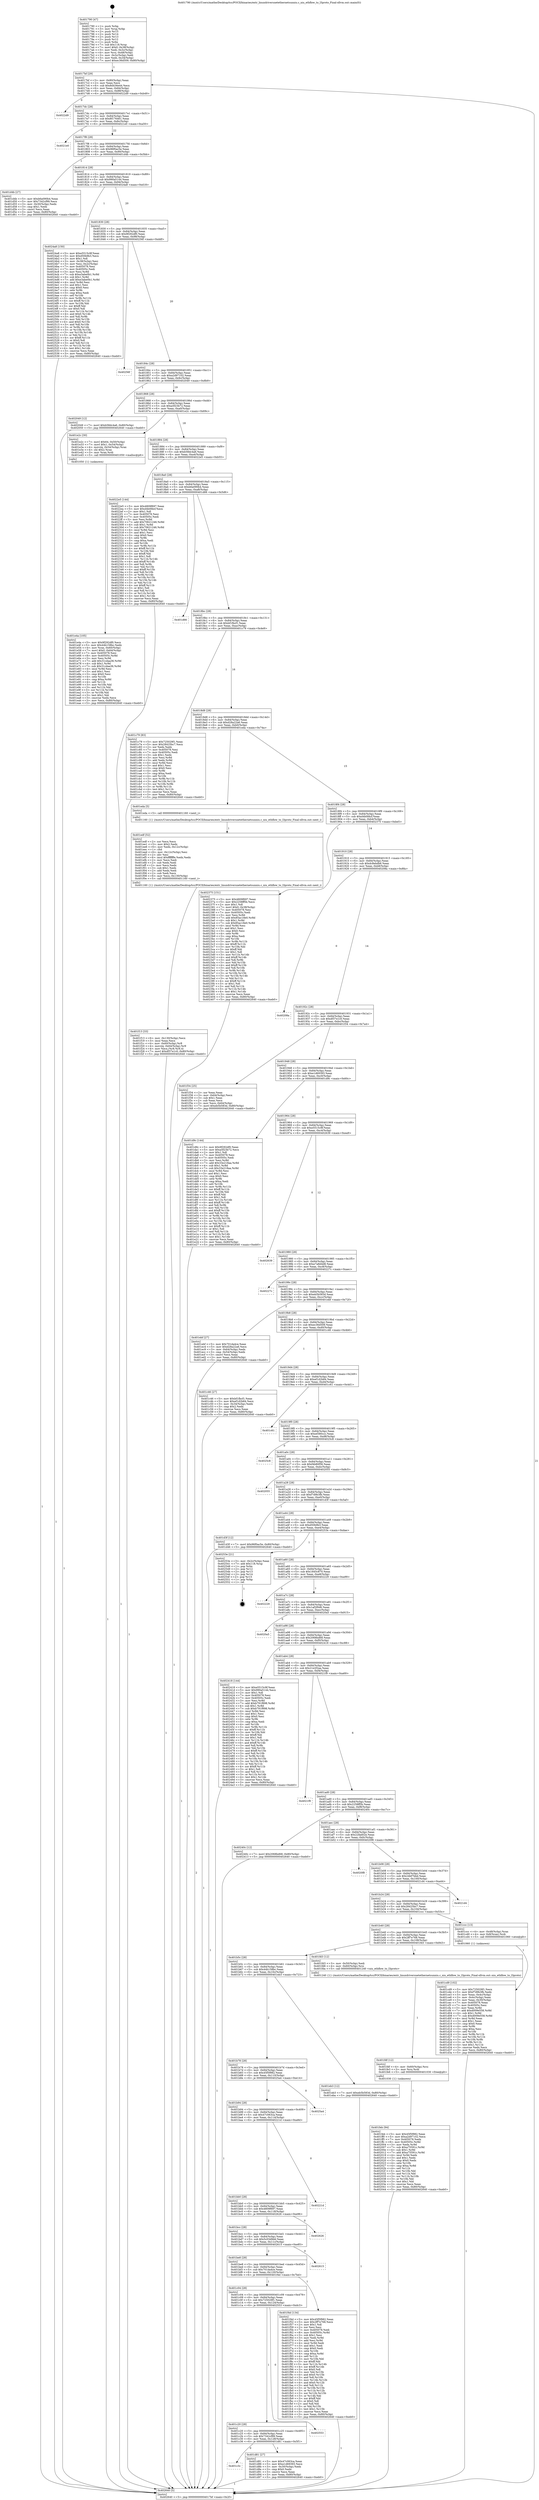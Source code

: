 digraph "0x401790" {
  label = "0x401790 (/mnt/c/Users/mathe/Desktop/tcc/POCII/binaries/extr_linuxdriversnetethernetsunniu.c_niu_ethflow_to_l3proto_Final-ollvm.out::main(0))"
  labelloc = "t"
  node[shape=record]

  Entry [label="",width=0.3,height=0.3,shape=circle,fillcolor=black,style=filled]
  "0x4017bf" [label="{
     0x4017bf [29]\l
     | [instrs]\l
     &nbsp;&nbsp;0x4017bf \<+3\>: mov -0x80(%rbp),%eax\l
     &nbsp;&nbsp;0x4017c2 \<+2\>: mov %eax,%ecx\l
     &nbsp;&nbsp;0x4017c4 \<+6\>: sub $0x8d436e44,%ecx\l
     &nbsp;&nbsp;0x4017ca \<+6\>: mov %eax,-0x84(%rbp)\l
     &nbsp;&nbsp;0x4017d0 \<+6\>: mov %ecx,-0x88(%rbp)\l
     &nbsp;&nbsp;0x4017d6 \<+6\>: je 00000000004022d9 \<main+0xb49\>\l
  }"]
  "0x4022d9" [label="{
     0x4022d9\l
  }", style=dashed]
  "0x4017dc" [label="{
     0x4017dc [28]\l
     | [instrs]\l
     &nbsp;&nbsp;0x4017dc \<+5\>: jmp 00000000004017e1 \<main+0x51\>\l
     &nbsp;&nbsp;0x4017e1 \<+6\>: mov -0x84(%rbp),%eax\l
     &nbsp;&nbsp;0x4017e7 \<+5\>: sub $0x8f176461,%eax\l
     &nbsp;&nbsp;0x4017ec \<+6\>: mov %eax,-0x8c(%rbp)\l
     &nbsp;&nbsp;0x4017f2 \<+6\>: je 00000000004021e0 \<main+0xa50\>\l
  }"]
  Exit [label="",width=0.3,height=0.3,shape=circle,fillcolor=black,style=filled,peripheries=2]
  "0x4021e0" [label="{
     0x4021e0\l
  }", style=dashed]
  "0x4017f8" [label="{
     0x4017f8 [28]\l
     | [instrs]\l
     &nbsp;&nbsp;0x4017f8 \<+5\>: jmp 00000000004017fd \<main+0x6d\>\l
     &nbsp;&nbsp;0x4017fd \<+6\>: mov -0x84(%rbp),%eax\l
     &nbsp;&nbsp;0x401803 \<+5\>: sub $0x96f0ac5e,%eax\l
     &nbsp;&nbsp;0x401808 \<+6\>: mov %eax,-0x90(%rbp)\l
     &nbsp;&nbsp;0x40180e \<+6\>: je 0000000000401d4b \<main+0x5bb\>\l
  }"]
  "0x401feb" [label="{
     0x401feb [94]\l
     | [instrs]\l
     &nbsp;&nbsp;0x401feb \<+5\>: mov $0x45f5f982,%eax\l
     &nbsp;&nbsp;0x401ff0 \<+5\>: mov $0xa2d97102,%ecx\l
     &nbsp;&nbsp;0x401ff5 \<+7\>: mov 0x405078,%edx\l
     &nbsp;&nbsp;0x401ffc \<+8\>: mov 0x40505c,%r8d\l
     &nbsp;&nbsp;0x402004 \<+3\>: mov %edx,%r9d\l
     &nbsp;&nbsp;0x402007 \<+7\>: sub $0xa75591c,%r9d\l
     &nbsp;&nbsp;0x40200e \<+4\>: sub $0x1,%r9d\l
     &nbsp;&nbsp;0x402012 \<+7\>: add $0xa75591c,%r9d\l
     &nbsp;&nbsp;0x402019 \<+4\>: imul %r9d,%edx\l
     &nbsp;&nbsp;0x40201d \<+3\>: and $0x1,%edx\l
     &nbsp;&nbsp;0x402020 \<+3\>: cmp $0x0,%edx\l
     &nbsp;&nbsp;0x402023 \<+4\>: sete %r10b\l
     &nbsp;&nbsp;0x402027 \<+4\>: cmp $0xa,%r8d\l
     &nbsp;&nbsp;0x40202b \<+4\>: setl %r11b\l
     &nbsp;&nbsp;0x40202f \<+3\>: mov %r10b,%bl\l
     &nbsp;&nbsp;0x402032 \<+3\>: and %r11b,%bl\l
     &nbsp;&nbsp;0x402035 \<+3\>: xor %r11b,%r10b\l
     &nbsp;&nbsp;0x402038 \<+3\>: or %r10b,%bl\l
     &nbsp;&nbsp;0x40203b \<+3\>: test $0x1,%bl\l
     &nbsp;&nbsp;0x40203e \<+3\>: cmovne %ecx,%eax\l
     &nbsp;&nbsp;0x402041 \<+3\>: mov %eax,-0x80(%rbp)\l
     &nbsp;&nbsp;0x402044 \<+5\>: jmp 0000000000402640 \<main+0xeb0\>\l
  }"]
  "0x401d4b" [label="{
     0x401d4b [27]\l
     | [instrs]\l
     &nbsp;&nbsp;0x401d4b \<+5\>: mov $0xb6a090b4,%eax\l
     &nbsp;&nbsp;0x401d50 \<+5\>: mov $0x7342cf99,%ecx\l
     &nbsp;&nbsp;0x401d55 \<+3\>: mov -0x30(%rbp),%edx\l
     &nbsp;&nbsp;0x401d58 \<+3\>: cmp $0x1,%edx\l
     &nbsp;&nbsp;0x401d5b \<+3\>: cmovl %ecx,%eax\l
     &nbsp;&nbsp;0x401d5e \<+3\>: mov %eax,-0x80(%rbp)\l
     &nbsp;&nbsp;0x401d61 \<+5\>: jmp 0000000000402640 \<main+0xeb0\>\l
  }"]
  "0x401814" [label="{
     0x401814 [28]\l
     | [instrs]\l
     &nbsp;&nbsp;0x401814 \<+5\>: jmp 0000000000401819 \<main+0x89\>\l
     &nbsp;&nbsp;0x401819 \<+6\>: mov -0x84(%rbp),%eax\l
     &nbsp;&nbsp;0x40181f \<+5\>: sub $0x990a5144,%eax\l
     &nbsp;&nbsp;0x401824 \<+6\>: mov %eax,-0x94(%rbp)\l
     &nbsp;&nbsp;0x40182a \<+6\>: je 00000000004024a8 \<main+0xd18\>\l
  }"]
  "0x401fdf" [label="{
     0x401fdf [12]\l
     | [instrs]\l
     &nbsp;&nbsp;0x401fdf \<+4\>: mov -0x60(%rbp),%rsi\l
     &nbsp;&nbsp;0x401fe3 \<+3\>: mov %rsi,%rdi\l
     &nbsp;&nbsp;0x401fe6 \<+5\>: call 0000000000401030 \<free@plt\>\l
     | [calls]\l
     &nbsp;&nbsp;0x401030 \{1\} (unknown)\l
  }"]
  "0x4024a8" [label="{
     0x4024a8 [150]\l
     | [instrs]\l
     &nbsp;&nbsp;0x4024a8 \<+5\>: mov $0xe5515c9f,%eax\l
     &nbsp;&nbsp;0x4024ad \<+5\>: mov $0xd50b9b3,%ecx\l
     &nbsp;&nbsp;0x4024b2 \<+2\>: mov $0x1,%dl\l
     &nbsp;&nbsp;0x4024b4 \<+3\>: mov -0x38(%rbp),%esi\l
     &nbsp;&nbsp;0x4024b7 \<+3\>: mov %esi,-0x2c(%rbp)\l
     &nbsp;&nbsp;0x4024ba \<+7\>: mov 0x405078,%esi\l
     &nbsp;&nbsp;0x4024c1 \<+7\>: mov 0x40505c,%edi\l
     &nbsp;&nbsp;0x4024c8 \<+3\>: mov %esi,%r8d\l
     &nbsp;&nbsp;0x4024cb \<+7\>: sub $0xe3abe0b1,%r8d\l
     &nbsp;&nbsp;0x4024d2 \<+4\>: sub $0x1,%r8d\l
     &nbsp;&nbsp;0x4024d6 \<+7\>: add $0xe3abe0b1,%r8d\l
     &nbsp;&nbsp;0x4024dd \<+4\>: imul %r8d,%esi\l
     &nbsp;&nbsp;0x4024e1 \<+3\>: and $0x1,%esi\l
     &nbsp;&nbsp;0x4024e4 \<+3\>: cmp $0x0,%esi\l
     &nbsp;&nbsp;0x4024e7 \<+4\>: sete %r9b\l
     &nbsp;&nbsp;0x4024eb \<+3\>: cmp $0xa,%edi\l
     &nbsp;&nbsp;0x4024ee \<+4\>: setl %r10b\l
     &nbsp;&nbsp;0x4024f2 \<+3\>: mov %r9b,%r11b\l
     &nbsp;&nbsp;0x4024f5 \<+4\>: xor $0xff,%r11b\l
     &nbsp;&nbsp;0x4024f9 \<+3\>: mov %r10b,%bl\l
     &nbsp;&nbsp;0x4024fc \<+3\>: xor $0xff,%bl\l
     &nbsp;&nbsp;0x4024ff \<+3\>: xor $0x0,%dl\l
     &nbsp;&nbsp;0x402502 \<+3\>: mov %r11b,%r14b\l
     &nbsp;&nbsp;0x402505 \<+4\>: and $0x0,%r14b\l
     &nbsp;&nbsp;0x402509 \<+3\>: and %dl,%r9b\l
     &nbsp;&nbsp;0x40250c \<+3\>: mov %bl,%r15b\l
     &nbsp;&nbsp;0x40250f \<+4\>: and $0x0,%r15b\l
     &nbsp;&nbsp;0x402513 \<+3\>: and %dl,%r10b\l
     &nbsp;&nbsp;0x402516 \<+3\>: or %r9b,%r14b\l
     &nbsp;&nbsp;0x402519 \<+3\>: or %r10b,%r15b\l
     &nbsp;&nbsp;0x40251c \<+3\>: xor %r15b,%r14b\l
     &nbsp;&nbsp;0x40251f \<+3\>: or %bl,%r11b\l
     &nbsp;&nbsp;0x402522 \<+4\>: xor $0xff,%r11b\l
     &nbsp;&nbsp;0x402526 \<+3\>: or $0x0,%dl\l
     &nbsp;&nbsp;0x402529 \<+3\>: and %dl,%r11b\l
     &nbsp;&nbsp;0x40252c \<+3\>: or %r11b,%r14b\l
     &nbsp;&nbsp;0x40252f \<+4\>: test $0x1,%r14b\l
     &nbsp;&nbsp;0x402533 \<+3\>: cmovne %ecx,%eax\l
     &nbsp;&nbsp;0x402536 \<+3\>: mov %eax,-0x80(%rbp)\l
     &nbsp;&nbsp;0x402539 \<+5\>: jmp 0000000000402640 \<main+0xeb0\>\l
  }"]
  "0x401830" [label="{
     0x401830 [28]\l
     | [instrs]\l
     &nbsp;&nbsp;0x401830 \<+5\>: jmp 0000000000401835 \<main+0xa5\>\l
     &nbsp;&nbsp;0x401835 \<+6\>: mov -0x84(%rbp),%eax\l
     &nbsp;&nbsp;0x40183b \<+5\>: sub $0x9f292df0,%eax\l
     &nbsp;&nbsp;0x401840 \<+6\>: mov %eax,-0x98(%rbp)\l
     &nbsp;&nbsp;0x401846 \<+6\>: je 000000000040256f \<main+0xddf\>\l
  }"]
  "0x401f13" [label="{
     0x401f13 [33]\l
     | [instrs]\l
     &nbsp;&nbsp;0x401f13 \<+6\>: mov -0x130(%rbp),%ecx\l
     &nbsp;&nbsp;0x401f19 \<+3\>: imul %eax,%ecx\l
     &nbsp;&nbsp;0x401f1c \<+4\>: mov -0x60(%rbp),%r8\l
     &nbsp;&nbsp;0x401f20 \<+4\>: movslq -0x64(%rbp),%r9\l
     &nbsp;&nbsp;0x401f24 \<+4\>: mov %ecx,(%r8,%r9,4)\l
     &nbsp;&nbsp;0x401f28 \<+7\>: movl $0xdf37e1c0,-0x80(%rbp)\l
     &nbsp;&nbsp;0x401f2f \<+5\>: jmp 0000000000402640 \<main+0xeb0\>\l
  }"]
  "0x40256f" [label="{
     0x40256f\l
  }", style=dashed]
  "0x40184c" [label="{
     0x40184c [28]\l
     | [instrs]\l
     &nbsp;&nbsp;0x40184c \<+5\>: jmp 0000000000401851 \<main+0xc1\>\l
     &nbsp;&nbsp;0x401851 \<+6\>: mov -0x84(%rbp),%eax\l
     &nbsp;&nbsp;0x401857 \<+5\>: sub $0xa2d97102,%eax\l
     &nbsp;&nbsp;0x40185c \<+6\>: mov %eax,-0x9c(%rbp)\l
     &nbsp;&nbsp;0x401862 \<+6\>: je 0000000000402049 \<main+0x8b9\>\l
  }"]
  "0x401edf" [label="{
     0x401edf [52]\l
     | [instrs]\l
     &nbsp;&nbsp;0x401edf \<+2\>: xor %ecx,%ecx\l
     &nbsp;&nbsp;0x401ee1 \<+5\>: mov $0x2,%edx\l
     &nbsp;&nbsp;0x401ee6 \<+6\>: mov %edx,-0x12c(%rbp)\l
     &nbsp;&nbsp;0x401eec \<+1\>: cltd\l
     &nbsp;&nbsp;0x401eed \<+6\>: mov -0x12c(%rbp),%esi\l
     &nbsp;&nbsp;0x401ef3 \<+2\>: idiv %esi\l
     &nbsp;&nbsp;0x401ef5 \<+6\>: imul $0xfffffffe,%edx,%edx\l
     &nbsp;&nbsp;0x401efb \<+2\>: mov %ecx,%edi\l
     &nbsp;&nbsp;0x401efd \<+2\>: sub %edx,%edi\l
     &nbsp;&nbsp;0x401eff \<+2\>: mov %ecx,%edx\l
     &nbsp;&nbsp;0x401f01 \<+3\>: sub $0x1,%edx\l
     &nbsp;&nbsp;0x401f04 \<+2\>: add %edx,%edi\l
     &nbsp;&nbsp;0x401f06 \<+2\>: sub %edi,%ecx\l
     &nbsp;&nbsp;0x401f08 \<+6\>: mov %ecx,-0x130(%rbp)\l
     &nbsp;&nbsp;0x401f0e \<+5\>: call 0000000000401160 \<next_i\>\l
     | [calls]\l
     &nbsp;&nbsp;0x401160 \{1\} (/mnt/c/Users/mathe/Desktop/tcc/POCII/binaries/extr_linuxdriversnetethernetsunniu.c_niu_ethflow_to_l3proto_Final-ollvm.out::next_i)\l
  }"]
  "0x402049" [label="{
     0x402049 [12]\l
     | [instrs]\l
     &nbsp;&nbsp;0x402049 \<+7\>: movl $0xb58dc4a6,-0x80(%rbp)\l
     &nbsp;&nbsp;0x402050 \<+5\>: jmp 0000000000402640 \<main+0xeb0\>\l
  }"]
  "0x401868" [label="{
     0x401868 [28]\l
     | [instrs]\l
     &nbsp;&nbsp;0x401868 \<+5\>: jmp 000000000040186d \<main+0xdd\>\l
     &nbsp;&nbsp;0x40186d \<+6\>: mov -0x84(%rbp),%eax\l
     &nbsp;&nbsp;0x401873 \<+5\>: sub $0xa5f23b72,%eax\l
     &nbsp;&nbsp;0x401878 \<+6\>: mov %eax,-0xa0(%rbp)\l
     &nbsp;&nbsp;0x40187e \<+6\>: je 0000000000401e2c \<main+0x69c\>\l
  }"]
  "0x401e4a" [label="{
     0x401e4a [105]\l
     | [instrs]\l
     &nbsp;&nbsp;0x401e4a \<+5\>: mov $0x9f292df0,%ecx\l
     &nbsp;&nbsp;0x401e4f \<+5\>: mov $0x44b158bc,%edx\l
     &nbsp;&nbsp;0x401e54 \<+4\>: mov %rax,-0x60(%rbp)\l
     &nbsp;&nbsp;0x401e58 \<+7\>: movl $0x0,-0x64(%rbp)\l
     &nbsp;&nbsp;0x401e5f \<+7\>: mov 0x405078,%esi\l
     &nbsp;&nbsp;0x401e66 \<+8\>: mov 0x40505c,%r8d\l
     &nbsp;&nbsp;0x401e6e \<+3\>: mov %esi,%r9d\l
     &nbsp;&nbsp;0x401e71 \<+7\>: add $0x31cdaa36,%r9d\l
     &nbsp;&nbsp;0x401e78 \<+4\>: sub $0x1,%r9d\l
     &nbsp;&nbsp;0x401e7c \<+7\>: sub $0x31cdaa36,%r9d\l
     &nbsp;&nbsp;0x401e83 \<+4\>: imul %r9d,%esi\l
     &nbsp;&nbsp;0x401e87 \<+3\>: and $0x1,%esi\l
     &nbsp;&nbsp;0x401e8a \<+3\>: cmp $0x0,%esi\l
     &nbsp;&nbsp;0x401e8d \<+4\>: sete %r10b\l
     &nbsp;&nbsp;0x401e91 \<+4\>: cmp $0xa,%r8d\l
     &nbsp;&nbsp;0x401e95 \<+4\>: setl %r11b\l
     &nbsp;&nbsp;0x401e99 \<+3\>: mov %r10b,%bl\l
     &nbsp;&nbsp;0x401e9c \<+3\>: and %r11b,%bl\l
     &nbsp;&nbsp;0x401e9f \<+3\>: xor %r11b,%r10b\l
     &nbsp;&nbsp;0x401ea2 \<+3\>: or %r10b,%bl\l
     &nbsp;&nbsp;0x401ea5 \<+3\>: test $0x1,%bl\l
     &nbsp;&nbsp;0x401ea8 \<+3\>: cmovne %edx,%ecx\l
     &nbsp;&nbsp;0x401eab \<+3\>: mov %ecx,-0x80(%rbp)\l
     &nbsp;&nbsp;0x401eae \<+5\>: jmp 0000000000402640 \<main+0xeb0\>\l
  }"]
  "0x401e2c" [label="{
     0x401e2c [30]\l
     | [instrs]\l
     &nbsp;&nbsp;0x401e2c \<+7\>: movl $0x64,-0x50(%rbp)\l
     &nbsp;&nbsp;0x401e33 \<+7\>: movl $0x1,-0x54(%rbp)\l
     &nbsp;&nbsp;0x401e3a \<+4\>: movslq -0x54(%rbp),%rax\l
     &nbsp;&nbsp;0x401e3e \<+4\>: shl $0x2,%rax\l
     &nbsp;&nbsp;0x401e42 \<+3\>: mov %rax,%rdi\l
     &nbsp;&nbsp;0x401e45 \<+5\>: call 0000000000401050 \<malloc@plt\>\l
     | [calls]\l
     &nbsp;&nbsp;0x401050 \{1\} (unknown)\l
  }"]
  "0x401884" [label="{
     0x401884 [28]\l
     | [instrs]\l
     &nbsp;&nbsp;0x401884 \<+5\>: jmp 0000000000401889 \<main+0xf9\>\l
     &nbsp;&nbsp;0x401889 \<+6\>: mov -0x84(%rbp),%eax\l
     &nbsp;&nbsp;0x40188f \<+5\>: sub $0xb58dc4a6,%eax\l
     &nbsp;&nbsp;0x401894 \<+6\>: mov %eax,-0xa4(%rbp)\l
     &nbsp;&nbsp;0x40189a \<+6\>: je 00000000004022e5 \<main+0xb55\>\l
  }"]
  "0x401c3c" [label="{
     0x401c3c\l
  }", style=dashed]
  "0x4022e5" [label="{
     0x4022e5 [144]\l
     | [instrs]\l
     &nbsp;&nbsp;0x4022e5 \<+5\>: mov $0x4809f697,%eax\l
     &nbsp;&nbsp;0x4022ea \<+5\>: mov $0xd4b0fdcf,%ecx\l
     &nbsp;&nbsp;0x4022ef \<+2\>: mov $0x1,%dl\l
     &nbsp;&nbsp;0x4022f1 \<+7\>: mov 0x405078,%esi\l
     &nbsp;&nbsp;0x4022f8 \<+7\>: mov 0x40505c,%edi\l
     &nbsp;&nbsp;0x4022ff \<+3\>: mov %esi,%r8d\l
     &nbsp;&nbsp;0x402302 \<+7\>: add $0x70621246,%r8d\l
     &nbsp;&nbsp;0x402309 \<+4\>: sub $0x1,%r8d\l
     &nbsp;&nbsp;0x40230d \<+7\>: sub $0x70621246,%r8d\l
     &nbsp;&nbsp;0x402314 \<+4\>: imul %r8d,%esi\l
     &nbsp;&nbsp;0x402318 \<+3\>: and $0x1,%esi\l
     &nbsp;&nbsp;0x40231b \<+3\>: cmp $0x0,%esi\l
     &nbsp;&nbsp;0x40231e \<+4\>: sete %r9b\l
     &nbsp;&nbsp;0x402322 \<+3\>: cmp $0xa,%edi\l
     &nbsp;&nbsp;0x402325 \<+4\>: setl %r10b\l
     &nbsp;&nbsp;0x402329 \<+3\>: mov %r9b,%r11b\l
     &nbsp;&nbsp;0x40232c \<+4\>: xor $0xff,%r11b\l
     &nbsp;&nbsp;0x402330 \<+3\>: mov %r10b,%bl\l
     &nbsp;&nbsp;0x402333 \<+3\>: xor $0xff,%bl\l
     &nbsp;&nbsp;0x402336 \<+3\>: xor $0x1,%dl\l
     &nbsp;&nbsp;0x402339 \<+3\>: mov %r11b,%r14b\l
     &nbsp;&nbsp;0x40233c \<+4\>: and $0xff,%r14b\l
     &nbsp;&nbsp;0x402340 \<+3\>: and %dl,%r9b\l
     &nbsp;&nbsp;0x402343 \<+3\>: mov %bl,%r15b\l
     &nbsp;&nbsp;0x402346 \<+4\>: and $0xff,%r15b\l
     &nbsp;&nbsp;0x40234a \<+3\>: and %dl,%r10b\l
     &nbsp;&nbsp;0x40234d \<+3\>: or %r9b,%r14b\l
     &nbsp;&nbsp;0x402350 \<+3\>: or %r10b,%r15b\l
     &nbsp;&nbsp;0x402353 \<+3\>: xor %r15b,%r14b\l
     &nbsp;&nbsp;0x402356 \<+3\>: or %bl,%r11b\l
     &nbsp;&nbsp;0x402359 \<+4\>: xor $0xff,%r11b\l
     &nbsp;&nbsp;0x40235d \<+3\>: or $0x1,%dl\l
     &nbsp;&nbsp;0x402360 \<+3\>: and %dl,%r11b\l
     &nbsp;&nbsp;0x402363 \<+3\>: or %r11b,%r14b\l
     &nbsp;&nbsp;0x402366 \<+4\>: test $0x1,%r14b\l
     &nbsp;&nbsp;0x40236a \<+3\>: cmovne %ecx,%eax\l
     &nbsp;&nbsp;0x40236d \<+3\>: mov %eax,-0x80(%rbp)\l
     &nbsp;&nbsp;0x402370 \<+5\>: jmp 0000000000402640 \<main+0xeb0\>\l
  }"]
  "0x4018a0" [label="{
     0x4018a0 [28]\l
     | [instrs]\l
     &nbsp;&nbsp;0x4018a0 \<+5\>: jmp 00000000004018a5 \<main+0x115\>\l
     &nbsp;&nbsp;0x4018a5 \<+6\>: mov -0x84(%rbp),%eax\l
     &nbsp;&nbsp;0x4018ab \<+5\>: sub $0xb6a090b4,%eax\l
     &nbsp;&nbsp;0x4018b0 \<+6\>: mov %eax,-0xa8(%rbp)\l
     &nbsp;&nbsp;0x4018b6 \<+6\>: je 0000000000401d66 \<main+0x5d6\>\l
  }"]
  "0x401d81" [label="{
     0x401d81 [27]\l
     | [instrs]\l
     &nbsp;&nbsp;0x401d81 \<+5\>: mov $0x47c063ca,%eax\l
     &nbsp;&nbsp;0x401d86 \<+5\>: mov $0xe1d69393,%ecx\l
     &nbsp;&nbsp;0x401d8b \<+3\>: mov -0x30(%rbp),%edx\l
     &nbsp;&nbsp;0x401d8e \<+3\>: cmp $0x0,%edx\l
     &nbsp;&nbsp;0x401d91 \<+3\>: cmove %ecx,%eax\l
     &nbsp;&nbsp;0x401d94 \<+3\>: mov %eax,-0x80(%rbp)\l
     &nbsp;&nbsp;0x401d97 \<+5\>: jmp 0000000000402640 \<main+0xeb0\>\l
  }"]
  "0x401d66" [label="{
     0x401d66\l
  }", style=dashed]
  "0x4018bc" [label="{
     0x4018bc [28]\l
     | [instrs]\l
     &nbsp;&nbsp;0x4018bc \<+5\>: jmp 00000000004018c1 \<main+0x131\>\l
     &nbsp;&nbsp;0x4018c1 \<+6\>: mov -0x84(%rbp),%eax\l
     &nbsp;&nbsp;0x4018c7 \<+5\>: sub $0xbf1fbcf1,%eax\l
     &nbsp;&nbsp;0x4018cc \<+6\>: mov %eax,-0xac(%rbp)\l
     &nbsp;&nbsp;0x4018d2 \<+6\>: je 0000000000401c79 \<main+0x4e9\>\l
  }"]
  "0x401c20" [label="{
     0x401c20 [28]\l
     | [instrs]\l
     &nbsp;&nbsp;0x401c20 \<+5\>: jmp 0000000000401c25 \<main+0x495\>\l
     &nbsp;&nbsp;0x401c25 \<+6\>: mov -0x84(%rbp),%eax\l
     &nbsp;&nbsp;0x401c2b \<+5\>: sub $0x7342cf99,%eax\l
     &nbsp;&nbsp;0x401c30 \<+6\>: mov %eax,-0x128(%rbp)\l
     &nbsp;&nbsp;0x401c36 \<+6\>: je 0000000000401d81 \<main+0x5f1\>\l
  }"]
  "0x401c79" [label="{
     0x401c79 [83]\l
     | [instrs]\l
     &nbsp;&nbsp;0x401c79 \<+5\>: mov $0x725029f1,%eax\l
     &nbsp;&nbsp;0x401c7e \<+5\>: mov $0x28425bc7,%ecx\l
     &nbsp;&nbsp;0x401c83 \<+2\>: xor %edx,%edx\l
     &nbsp;&nbsp;0x401c85 \<+7\>: mov 0x405078,%esi\l
     &nbsp;&nbsp;0x401c8c \<+7\>: mov 0x40505c,%edi\l
     &nbsp;&nbsp;0x401c93 \<+3\>: sub $0x1,%edx\l
     &nbsp;&nbsp;0x401c96 \<+3\>: mov %esi,%r8d\l
     &nbsp;&nbsp;0x401c99 \<+3\>: add %edx,%r8d\l
     &nbsp;&nbsp;0x401c9c \<+4\>: imul %r8d,%esi\l
     &nbsp;&nbsp;0x401ca0 \<+3\>: and $0x1,%esi\l
     &nbsp;&nbsp;0x401ca3 \<+3\>: cmp $0x0,%esi\l
     &nbsp;&nbsp;0x401ca6 \<+4\>: sete %r9b\l
     &nbsp;&nbsp;0x401caa \<+3\>: cmp $0xa,%edi\l
     &nbsp;&nbsp;0x401cad \<+4\>: setl %r10b\l
     &nbsp;&nbsp;0x401cb1 \<+3\>: mov %r9b,%r11b\l
     &nbsp;&nbsp;0x401cb4 \<+3\>: and %r10b,%r11b\l
     &nbsp;&nbsp;0x401cb7 \<+3\>: xor %r10b,%r9b\l
     &nbsp;&nbsp;0x401cba \<+3\>: or %r9b,%r11b\l
     &nbsp;&nbsp;0x401cbd \<+4\>: test $0x1,%r11b\l
     &nbsp;&nbsp;0x401cc1 \<+3\>: cmovne %ecx,%eax\l
     &nbsp;&nbsp;0x401cc4 \<+3\>: mov %eax,-0x80(%rbp)\l
     &nbsp;&nbsp;0x401cc7 \<+5\>: jmp 0000000000402640 \<main+0xeb0\>\l
  }"]
  "0x4018d8" [label="{
     0x4018d8 [28]\l
     | [instrs]\l
     &nbsp;&nbsp;0x4018d8 \<+5\>: jmp 00000000004018dd \<main+0x14d\>\l
     &nbsp;&nbsp;0x4018dd \<+6\>: mov -0x84(%rbp),%eax\l
     &nbsp;&nbsp;0x4018e3 \<+5\>: sub $0xd28a22a6,%eax\l
     &nbsp;&nbsp;0x4018e8 \<+6\>: mov %eax,-0xb0(%rbp)\l
     &nbsp;&nbsp;0x4018ee \<+6\>: je 0000000000401eda \<main+0x74a\>\l
  }"]
  "0x402553" [label="{
     0x402553\l
  }", style=dashed]
  "0x401eda" [label="{
     0x401eda [5]\l
     | [instrs]\l
     &nbsp;&nbsp;0x401eda \<+5\>: call 0000000000401160 \<next_i\>\l
     | [calls]\l
     &nbsp;&nbsp;0x401160 \{1\} (/mnt/c/Users/mathe/Desktop/tcc/POCII/binaries/extr_linuxdriversnetethernetsunniu.c_niu_ethflow_to_l3proto_Final-ollvm.out::next_i)\l
  }"]
  "0x4018f4" [label="{
     0x4018f4 [28]\l
     | [instrs]\l
     &nbsp;&nbsp;0x4018f4 \<+5\>: jmp 00000000004018f9 \<main+0x169\>\l
     &nbsp;&nbsp;0x4018f9 \<+6\>: mov -0x84(%rbp),%eax\l
     &nbsp;&nbsp;0x4018ff \<+5\>: sub $0xd4b0fdcf,%eax\l
     &nbsp;&nbsp;0x401904 \<+6\>: mov %eax,-0xb4(%rbp)\l
     &nbsp;&nbsp;0x40190a \<+6\>: je 0000000000402375 \<main+0xbe5\>\l
  }"]
  "0x401c04" [label="{
     0x401c04 [28]\l
     | [instrs]\l
     &nbsp;&nbsp;0x401c04 \<+5\>: jmp 0000000000401c09 \<main+0x479\>\l
     &nbsp;&nbsp;0x401c09 \<+6\>: mov -0x84(%rbp),%eax\l
     &nbsp;&nbsp;0x401c0f \<+5\>: sub $0x725029f1,%eax\l
     &nbsp;&nbsp;0x401c14 \<+6\>: mov %eax,-0x124(%rbp)\l
     &nbsp;&nbsp;0x401c1a \<+6\>: je 0000000000402553 \<main+0xdc3\>\l
  }"]
  "0x402375" [label="{
     0x402375 [151]\l
     | [instrs]\l
     &nbsp;&nbsp;0x402375 \<+5\>: mov $0x4809f697,%eax\l
     &nbsp;&nbsp;0x40237a \<+5\>: mov $0x2258ff5b,%ecx\l
     &nbsp;&nbsp;0x40237f \<+2\>: mov $0x1,%dl\l
     &nbsp;&nbsp;0x402381 \<+7\>: movl $0x0,-0x38(%rbp)\l
     &nbsp;&nbsp;0x402388 \<+7\>: mov 0x405078,%esi\l
     &nbsp;&nbsp;0x40238f \<+7\>: mov 0x40505c,%edi\l
     &nbsp;&nbsp;0x402396 \<+3\>: mov %esi,%r8d\l
     &nbsp;&nbsp;0x402399 \<+7\>: add $0x85ac18e0,%r8d\l
     &nbsp;&nbsp;0x4023a0 \<+4\>: sub $0x1,%r8d\l
     &nbsp;&nbsp;0x4023a4 \<+7\>: sub $0x85ac18e0,%r8d\l
     &nbsp;&nbsp;0x4023ab \<+4\>: imul %r8d,%esi\l
     &nbsp;&nbsp;0x4023af \<+3\>: and $0x1,%esi\l
     &nbsp;&nbsp;0x4023b2 \<+3\>: cmp $0x0,%esi\l
     &nbsp;&nbsp;0x4023b5 \<+4\>: sete %r9b\l
     &nbsp;&nbsp;0x4023b9 \<+3\>: cmp $0xa,%edi\l
     &nbsp;&nbsp;0x4023bc \<+4\>: setl %r10b\l
     &nbsp;&nbsp;0x4023c0 \<+3\>: mov %r9b,%r11b\l
     &nbsp;&nbsp;0x4023c3 \<+4\>: xor $0xff,%r11b\l
     &nbsp;&nbsp;0x4023c7 \<+3\>: mov %r10b,%bl\l
     &nbsp;&nbsp;0x4023ca \<+3\>: xor $0xff,%bl\l
     &nbsp;&nbsp;0x4023cd \<+3\>: xor $0x1,%dl\l
     &nbsp;&nbsp;0x4023d0 \<+3\>: mov %r11b,%r14b\l
     &nbsp;&nbsp;0x4023d3 \<+4\>: and $0xff,%r14b\l
     &nbsp;&nbsp;0x4023d7 \<+3\>: and %dl,%r9b\l
     &nbsp;&nbsp;0x4023da \<+3\>: mov %bl,%r15b\l
     &nbsp;&nbsp;0x4023dd \<+4\>: and $0xff,%r15b\l
     &nbsp;&nbsp;0x4023e1 \<+3\>: and %dl,%r10b\l
     &nbsp;&nbsp;0x4023e4 \<+3\>: or %r9b,%r14b\l
     &nbsp;&nbsp;0x4023e7 \<+3\>: or %r10b,%r15b\l
     &nbsp;&nbsp;0x4023ea \<+3\>: xor %r15b,%r14b\l
     &nbsp;&nbsp;0x4023ed \<+3\>: or %bl,%r11b\l
     &nbsp;&nbsp;0x4023f0 \<+4\>: xor $0xff,%r11b\l
     &nbsp;&nbsp;0x4023f4 \<+3\>: or $0x1,%dl\l
     &nbsp;&nbsp;0x4023f7 \<+3\>: and %dl,%r11b\l
     &nbsp;&nbsp;0x4023fa \<+3\>: or %r11b,%r14b\l
     &nbsp;&nbsp;0x4023fd \<+4\>: test $0x1,%r14b\l
     &nbsp;&nbsp;0x402401 \<+3\>: cmovne %ecx,%eax\l
     &nbsp;&nbsp;0x402404 \<+3\>: mov %eax,-0x80(%rbp)\l
     &nbsp;&nbsp;0x402407 \<+5\>: jmp 0000000000402640 \<main+0xeb0\>\l
  }"]
  "0x401910" [label="{
     0x401910 [28]\l
     | [instrs]\l
     &nbsp;&nbsp;0x401910 \<+5\>: jmp 0000000000401915 \<main+0x185\>\l
     &nbsp;&nbsp;0x401915 \<+6\>: mov -0x84(%rbp),%eax\l
     &nbsp;&nbsp;0x40191b \<+5\>: sub $0xdc8ebdb6,%eax\l
     &nbsp;&nbsp;0x401920 \<+6\>: mov %eax,-0xb8(%rbp)\l
     &nbsp;&nbsp;0x401926 \<+6\>: je 000000000040208a \<main+0x8fa\>\l
  }"]
  "0x401f4d" [label="{
     0x401f4d [134]\l
     | [instrs]\l
     &nbsp;&nbsp;0x401f4d \<+5\>: mov $0x45f5f982,%eax\l
     &nbsp;&nbsp;0x401f52 \<+5\>: mov $0x2ff7e768,%ecx\l
     &nbsp;&nbsp;0x401f57 \<+2\>: mov $0x1,%dl\l
     &nbsp;&nbsp;0x401f59 \<+2\>: xor %esi,%esi\l
     &nbsp;&nbsp;0x401f5b \<+7\>: mov 0x405078,%edi\l
     &nbsp;&nbsp;0x401f62 \<+8\>: mov 0x40505c,%r8d\l
     &nbsp;&nbsp;0x401f6a \<+3\>: sub $0x1,%esi\l
     &nbsp;&nbsp;0x401f6d \<+3\>: mov %edi,%r9d\l
     &nbsp;&nbsp;0x401f70 \<+3\>: add %esi,%r9d\l
     &nbsp;&nbsp;0x401f73 \<+4\>: imul %r9d,%edi\l
     &nbsp;&nbsp;0x401f77 \<+3\>: and $0x1,%edi\l
     &nbsp;&nbsp;0x401f7a \<+3\>: cmp $0x0,%edi\l
     &nbsp;&nbsp;0x401f7d \<+4\>: sete %r10b\l
     &nbsp;&nbsp;0x401f81 \<+4\>: cmp $0xa,%r8d\l
     &nbsp;&nbsp;0x401f85 \<+4\>: setl %r11b\l
     &nbsp;&nbsp;0x401f89 \<+3\>: mov %r10b,%bl\l
     &nbsp;&nbsp;0x401f8c \<+3\>: xor $0xff,%bl\l
     &nbsp;&nbsp;0x401f8f \<+3\>: mov %r11b,%r14b\l
     &nbsp;&nbsp;0x401f92 \<+4\>: xor $0xff,%r14b\l
     &nbsp;&nbsp;0x401f96 \<+3\>: xor $0x0,%dl\l
     &nbsp;&nbsp;0x401f99 \<+3\>: mov %bl,%r15b\l
     &nbsp;&nbsp;0x401f9c \<+4\>: and $0x0,%r15b\l
     &nbsp;&nbsp;0x401fa0 \<+3\>: and %dl,%r10b\l
     &nbsp;&nbsp;0x401fa3 \<+3\>: mov %r14b,%r12b\l
     &nbsp;&nbsp;0x401fa6 \<+4\>: and $0x0,%r12b\l
     &nbsp;&nbsp;0x401faa \<+3\>: and %dl,%r11b\l
     &nbsp;&nbsp;0x401fad \<+3\>: or %r10b,%r15b\l
     &nbsp;&nbsp;0x401fb0 \<+3\>: or %r11b,%r12b\l
     &nbsp;&nbsp;0x401fb3 \<+3\>: xor %r12b,%r15b\l
     &nbsp;&nbsp;0x401fb6 \<+3\>: or %r14b,%bl\l
     &nbsp;&nbsp;0x401fb9 \<+3\>: xor $0xff,%bl\l
     &nbsp;&nbsp;0x401fbc \<+3\>: or $0x0,%dl\l
     &nbsp;&nbsp;0x401fbf \<+2\>: and %dl,%bl\l
     &nbsp;&nbsp;0x401fc1 \<+3\>: or %bl,%r15b\l
     &nbsp;&nbsp;0x401fc4 \<+4\>: test $0x1,%r15b\l
     &nbsp;&nbsp;0x401fc8 \<+3\>: cmovne %ecx,%eax\l
     &nbsp;&nbsp;0x401fcb \<+3\>: mov %eax,-0x80(%rbp)\l
     &nbsp;&nbsp;0x401fce \<+5\>: jmp 0000000000402640 \<main+0xeb0\>\l
  }"]
  "0x40208a" [label="{
     0x40208a\l
  }", style=dashed]
  "0x40192c" [label="{
     0x40192c [28]\l
     | [instrs]\l
     &nbsp;&nbsp;0x40192c \<+5\>: jmp 0000000000401931 \<main+0x1a1\>\l
     &nbsp;&nbsp;0x401931 \<+6\>: mov -0x84(%rbp),%eax\l
     &nbsp;&nbsp;0x401937 \<+5\>: sub $0xdf37e1c0,%eax\l
     &nbsp;&nbsp;0x40193c \<+6\>: mov %eax,-0xbc(%rbp)\l
     &nbsp;&nbsp;0x401942 \<+6\>: je 0000000000401f34 \<main+0x7a4\>\l
  }"]
  "0x401be8" [label="{
     0x401be8 [28]\l
     | [instrs]\l
     &nbsp;&nbsp;0x401be8 \<+5\>: jmp 0000000000401bed \<main+0x45d\>\l
     &nbsp;&nbsp;0x401bed \<+6\>: mov -0x84(%rbp),%eax\l
     &nbsp;&nbsp;0x401bf3 \<+5\>: sub $0x701da4ce,%eax\l
     &nbsp;&nbsp;0x401bf8 \<+6\>: mov %eax,-0x120(%rbp)\l
     &nbsp;&nbsp;0x401bfe \<+6\>: je 0000000000401f4d \<main+0x7bd\>\l
  }"]
  "0x401f34" [label="{
     0x401f34 [25]\l
     | [instrs]\l
     &nbsp;&nbsp;0x401f34 \<+2\>: xor %eax,%eax\l
     &nbsp;&nbsp;0x401f36 \<+3\>: mov -0x64(%rbp),%ecx\l
     &nbsp;&nbsp;0x401f39 \<+3\>: sub $0x1,%eax\l
     &nbsp;&nbsp;0x401f3c \<+2\>: sub %eax,%ecx\l
     &nbsp;&nbsp;0x401f3e \<+3\>: mov %ecx,-0x64(%rbp)\l
     &nbsp;&nbsp;0x401f41 \<+7\>: movl $0xeb5b583d,-0x80(%rbp)\l
     &nbsp;&nbsp;0x401f48 \<+5\>: jmp 0000000000402640 \<main+0xeb0\>\l
  }"]
  "0x401948" [label="{
     0x401948 [28]\l
     | [instrs]\l
     &nbsp;&nbsp;0x401948 \<+5\>: jmp 000000000040194d \<main+0x1bd\>\l
     &nbsp;&nbsp;0x40194d \<+6\>: mov -0x84(%rbp),%eax\l
     &nbsp;&nbsp;0x401953 \<+5\>: sub $0xe1d69393,%eax\l
     &nbsp;&nbsp;0x401958 \<+6\>: mov %eax,-0xc0(%rbp)\l
     &nbsp;&nbsp;0x40195e \<+6\>: je 0000000000401d9c \<main+0x60c\>\l
  }"]
  "0x402615" [label="{
     0x402615\l
  }", style=dashed]
  "0x401d9c" [label="{
     0x401d9c [144]\l
     | [instrs]\l
     &nbsp;&nbsp;0x401d9c \<+5\>: mov $0x9f292df0,%eax\l
     &nbsp;&nbsp;0x401da1 \<+5\>: mov $0xa5f23b72,%ecx\l
     &nbsp;&nbsp;0x401da6 \<+2\>: mov $0x1,%dl\l
     &nbsp;&nbsp;0x401da8 \<+7\>: mov 0x405078,%esi\l
     &nbsp;&nbsp;0x401daf \<+7\>: mov 0x40505c,%edi\l
     &nbsp;&nbsp;0x401db6 \<+3\>: mov %esi,%r8d\l
     &nbsp;&nbsp;0x401db9 \<+7\>: add $0x33e218aa,%r8d\l
     &nbsp;&nbsp;0x401dc0 \<+4\>: sub $0x1,%r8d\l
     &nbsp;&nbsp;0x401dc4 \<+7\>: sub $0x33e218aa,%r8d\l
     &nbsp;&nbsp;0x401dcb \<+4\>: imul %r8d,%esi\l
     &nbsp;&nbsp;0x401dcf \<+3\>: and $0x1,%esi\l
     &nbsp;&nbsp;0x401dd2 \<+3\>: cmp $0x0,%esi\l
     &nbsp;&nbsp;0x401dd5 \<+4\>: sete %r9b\l
     &nbsp;&nbsp;0x401dd9 \<+3\>: cmp $0xa,%edi\l
     &nbsp;&nbsp;0x401ddc \<+4\>: setl %r10b\l
     &nbsp;&nbsp;0x401de0 \<+3\>: mov %r9b,%r11b\l
     &nbsp;&nbsp;0x401de3 \<+4\>: xor $0xff,%r11b\l
     &nbsp;&nbsp;0x401de7 \<+3\>: mov %r10b,%bl\l
     &nbsp;&nbsp;0x401dea \<+3\>: xor $0xff,%bl\l
     &nbsp;&nbsp;0x401ded \<+3\>: xor $0x1,%dl\l
     &nbsp;&nbsp;0x401df0 \<+3\>: mov %r11b,%r14b\l
     &nbsp;&nbsp;0x401df3 \<+4\>: and $0xff,%r14b\l
     &nbsp;&nbsp;0x401df7 \<+3\>: and %dl,%r9b\l
     &nbsp;&nbsp;0x401dfa \<+3\>: mov %bl,%r15b\l
     &nbsp;&nbsp;0x401dfd \<+4\>: and $0xff,%r15b\l
     &nbsp;&nbsp;0x401e01 \<+3\>: and %dl,%r10b\l
     &nbsp;&nbsp;0x401e04 \<+3\>: or %r9b,%r14b\l
     &nbsp;&nbsp;0x401e07 \<+3\>: or %r10b,%r15b\l
     &nbsp;&nbsp;0x401e0a \<+3\>: xor %r15b,%r14b\l
     &nbsp;&nbsp;0x401e0d \<+3\>: or %bl,%r11b\l
     &nbsp;&nbsp;0x401e10 \<+4\>: xor $0xff,%r11b\l
     &nbsp;&nbsp;0x401e14 \<+3\>: or $0x1,%dl\l
     &nbsp;&nbsp;0x401e17 \<+3\>: and %dl,%r11b\l
     &nbsp;&nbsp;0x401e1a \<+3\>: or %r11b,%r14b\l
     &nbsp;&nbsp;0x401e1d \<+4\>: test $0x1,%r14b\l
     &nbsp;&nbsp;0x401e21 \<+3\>: cmovne %ecx,%eax\l
     &nbsp;&nbsp;0x401e24 \<+3\>: mov %eax,-0x80(%rbp)\l
     &nbsp;&nbsp;0x401e27 \<+5\>: jmp 0000000000402640 \<main+0xeb0\>\l
  }"]
  "0x401964" [label="{
     0x401964 [28]\l
     | [instrs]\l
     &nbsp;&nbsp;0x401964 \<+5\>: jmp 0000000000401969 \<main+0x1d9\>\l
     &nbsp;&nbsp;0x401969 \<+6\>: mov -0x84(%rbp),%eax\l
     &nbsp;&nbsp;0x40196f \<+5\>: sub $0xe5515c9f,%eax\l
     &nbsp;&nbsp;0x401974 \<+6\>: mov %eax,-0xc4(%rbp)\l
     &nbsp;&nbsp;0x40197a \<+6\>: je 0000000000402639 \<main+0xea9\>\l
  }"]
  "0x401bcc" [label="{
     0x401bcc [28]\l
     | [instrs]\l
     &nbsp;&nbsp;0x401bcc \<+5\>: jmp 0000000000401bd1 \<main+0x441\>\l
     &nbsp;&nbsp;0x401bd1 \<+6\>: mov -0x84(%rbp),%eax\l
     &nbsp;&nbsp;0x401bd7 \<+5\>: sub $0x5c03d9dd,%eax\l
     &nbsp;&nbsp;0x401bdc \<+6\>: mov %eax,-0x11c(%rbp)\l
     &nbsp;&nbsp;0x401be2 \<+6\>: je 0000000000402615 \<main+0xe85\>\l
  }"]
  "0x402639" [label="{
     0x402639\l
  }", style=dashed]
  "0x401980" [label="{
     0x401980 [28]\l
     | [instrs]\l
     &nbsp;&nbsp;0x401980 \<+5\>: jmp 0000000000401985 \<main+0x1f5\>\l
     &nbsp;&nbsp;0x401985 \<+6\>: mov -0x84(%rbp),%eax\l
     &nbsp;&nbsp;0x40198b \<+5\>: sub $0xe7a8d4d8,%eax\l
     &nbsp;&nbsp;0x401990 \<+6\>: mov %eax,-0xc8(%rbp)\l
     &nbsp;&nbsp;0x401996 \<+6\>: je 000000000040227c \<main+0xaec\>\l
  }"]
  "0x402626" [label="{
     0x402626\l
  }", style=dashed]
  "0x40227c" [label="{
     0x40227c\l
  }", style=dashed]
  "0x40199c" [label="{
     0x40199c [28]\l
     | [instrs]\l
     &nbsp;&nbsp;0x40199c \<+5\>: jmp 00000000004019a1 \<main+0x211\>\l
     &nbsp;&nbsp;0x4019a1 \<+6\>: mov -0x84(%rbp),%eax\l
     &nbsp;&nbsp;0x4019a7 \<+5\>: sub $0xeb5b583d,%eax\l
     &nbsp;&nbsp;0x4019ac \<+6\>: mov %eax,-0xcc(%rbp)\l
     &nbsp;&nbsp;0x4019b2 \<+6\>: je 0000000000401ebf \<main+0x72f\>\l
  }"]
  "0x401bb0" [label="{
     0x401bb0 [28]\l
     | [instrs]\l
     &nbsp;&nbsp;0x401bb0 \<+5\>: jmp 0000000000401bb5 \<main+0x425\>\l
     &nbsp;&nbsp;0x401bb5 \<+6\>: mov -0x84(%rbp),%eax\l
     &nbsp;&nbsp;0x401bbb \<+5\>: sub $0x4809f697,%eax\l
     &nbsp;&nbsp;0x401bc0 \<+6\>: mov %eax,-0x118(%rbp)\l
     &nbsp;&nbsp;0x401bc6 \<+6\>: je 0000000000402626 \<main+0xe96\>\l
  }"]
  "0x401ebf" [label="{
     0x401ebf [27]\l
     | [instrs]\l
     &nbsp;&nbsp;0x401ebf \<+5\>: mov $0x701da4ce,%eax\l
     &nbsp;&nbsp;0x401ec4 \<+5\>: mov $0xd28a22a6,%ecx\l
     &nbsp;&nbsp;0x401ec9 \<+3\>: mov -0x64(%rbp),%edx\l
     &nbsp;&nbsp;0x401ecc \<+3\>: cmp -0x54(%rbp),%edx\l
     &nbsp;&nbsp;0x401ecf \<+3\>: cmovl %ecx,%eax\l
     &nbsp;&nbsp;0x401ed2 \<+3\>: mov %eax,-0x80(%rbp)\l
     &nbsp;&nbsp;0x401ed5 \<+5\>: jmp 0000000000402640 \<main+0xeb0\>\l
  }"]
  "0x4019b8" [label="{
     0x4019b8 [28]\l
     | [instrs]\l
     &nbsp;&nbsp;0x4019b8 \<+5\>: jmp 00000000004019bd \<main+0x22d\>\l
     &nbsp;&nbsp;0x4019bd \<+6\>: mov -0x84(%rbp),%eax\l
     &nbsp;&nbsp;0x4019c3 \<+5\>: sub $0xec36d509,%eax\l
     &nbsp;&nbsp;0x4019c8 \<+6\>: mov %eax,-0xd0(%rbp)\l
     &nbsp;&nbsp;0x4019ce \<+6\>: je 0000000000401c46 \<main+0x4b6\>\l
  }"]
  "0x40221d" [label="{
     0x40221d\l
  }", style=dashed]
  "0x401c46" [label="{
     0x401c46 [27]\l
     | [instrs]\l
     &nbsp;&nbsp;0x401c46 \<+5\>: mov $0xbf1fbcf1,%eax\l
     &nbsp;&nbsp;0x401c4b \<+5\>: mov $0xef1d2b84,%ecx\l
     &nbsp;&nbsp;0x401c50 \<+3\>: mov -0x34(%rbp),%edx\l
     &nbsp;&nbsp;0x401c53 \<+3\>: cmp $0x2,%edx\l
     &nbsp;&nbsp;0x401c56 \<+3\>: cmovne %ecx,%eax\l
     &nbsp;&nbsp;0x401c59 \<+3\>: mov %eax,-0x80(%rbp)\l
     &nbsp;&nbsp;0x401c5c \<+5\>: jmp 0000000000402640 \<main+0xeb0\>\l
  }"]
  "0x4019d4" [label="{
     0x4019d4 [28]\l
     | [instrs]\l
     &nbsp;&nbsp;0x4019d4 \<+5\>: jmp 00000000004019d9 \<main+0x249\>\l
     &nbsp;&nbsp;0x4019d9 \<+6\>: mov -0x84(%rbp),%eax\l
     &nbsp;&nbsp;0x4019df \<+5\>: sub $0xef1d2b84,%eax\l
     &nbsp;&nbsp;0x4019e4 \<+6\>: mov %eax,-0xd4(%rbp)\l
     &nbsp;&nbsp;0x4019ea \<+6\>: je 0000000000401c61 \<main+0x4d1\>\l
  }"]
  "0x402640" [label="{
     0x402640 [5]\l
     | [instrs]\l
     &nbsp;&nbsp;0x402640 \<+5\>: jmp 00000000004017bf \<main+0x2f\>\l
  }"]
  "0x401790" [label="{
     0x401790 [47]\l
     | [instrs]\l
     &nbsp;&nbsp;0x401790 \<+1\>: push %rbp\l
     &nbsp;&nbsp;0x401791 \<+3\>: mov %rsp,%rbp\l
     &nbsp;&nbsp;0x401794 \<+2\>: push %r15\l
     &nbsp;&nbsp;0x401796 \<+2\>: push %r14\l
     &nbsp;&nbsp;0x401798 \<+2\>: push %r13\l
     &nbsp;&nbsp;0x40179a \<+2\>: push %r12\l
     &nbsp;&nbsp;0x40179c \<+1\>: push %rbx\l
     &nbsp;&nbsp;0x40179d \<+7\>: sub $0x118,%rsp\l
     &nbsp;&nbsp;0x4017a4 \<+7\>: movl $0x0,-0x38(%rbp)\l
     &nbsp;&nbsp;0x4017ab \<+3\>: mov %edi,-0x3c(%rbp)\l
     &nbsp;&nbsp;0x4017ae \<+4\>: mov %rsi,-0x48(%rbp)\l
     &nbsp;&nbsp;0x4017b2 \<+3\>: mov -0x3c(%rbp),%edi\l
     &nbsp;&nbsp;0x4017b5 \<+3\>: mov %edi,-0x34(%rbp)\l
     &nbsp;&nbsp;0x4017b8 \<+7\>: movl $0xec36d509,-0x80(%rbp)\l
  }"]
  "0x401b94" [label="{
     0x401b94 [28]\l
     | [instrs]\l
     &nbsp;&nbsp;0x401b94 \<+5\>: jmp 0000000000401b99 \<main+0x409\>\l
     &nbsp;&nbsp;0x401b99 \<+6\>: mov -0x84(%rbp),%eax\l
     &nbsp;&nbsp;0x401b9f \<+5\>: sub $0x47c063ca,%eax\l
     &nbsp;&nbsp;0x401ba4 \<+6\>: mov %eax,-0x114(%rbp)\l
     &nbsp;&nbsp;0x401baa \<+6\>: je 000000000040221d \<main+0xa8d\>\l
  }"]
  "0x401c61" [label="{
     0x401c61\l
  }", style=dashed]
  "0x4019f0" [label="{
     0x4019f0 [28]\l
     | [instrs]\l
     &nbsp;&nbsp;0x4019f0 \<+5\>: jmp 00000000004019f5 \<main+0x265\>\l
     &nbsp;&nbsp;0x4019f5 \<+6\>: mov -0x84(%rbp),%eax\l
     &nbsp;&nbsp;0x4019fb \<+5\>: sub $0xef380ccc,%eax\l
     &nbsp;&nbsp;0x401a00 \<+6\>: mov %eax,-0xd8(%rbp)\l
     &nbsp;&nbsp;0x401a06 \<+6\>: je 00000000004025c8 \<main+0xe38\>\l
  }"]
  "0x4025a4" [label="{
     0x4025a4\l
  }", style=dashed]
  "0x4025c8" [label="{
     0x4025c8\l
  }", style=dashed]
  "0x401a0c" [label="{
     0x401a0c [28]\l
     | [instrs]\l
     &nbsp;&nbsp;0x401a0c \<+5\>: jmp 0000000000401a11 \<main+0x281\>\l
     &nbsp;&nbsp;0x401a11 \<+6\>: mov -0x84(%rbp),%eax\l
     &nbsp;&nbsp;0x401a17 \<+5\>: sub $0xf4b80f56,%eax\l
     &nbsp;&nbsp;0x401a1c \<+6\>: mov %eax,-0xdc(%rbp)\l
     &nbsp;&nbsp;0x401a22 \<+6\>: je 0000000000402055 \<main+0x8c5\>\l
  }"]
  "0x401b78" [label="{
     0x401b78 [28]\l
     | [instrs]\l
     &nbsp;&nbsp;0x401b78 \<+5\>: jmp 0000000000401b7d \<main+0x3ed\>\l
     &nbsp;&nbsp;0x401b7d \<+6\>: mov -0x84(%rbp),%eax\l
     &nbsp;&nbsp;0x401b83 \<+5\>: sub $0x45f5f982,%eax\l
     &nbsp;&nbsp;0x401b88 \<+6\>: mov %eax,-0x110(%rbp)\l
     &nbsp;&nbsp;0x401b8e \<+6\>: je 00000000004025a4 \<main+0xe14\>\l
  }"]
  "0x402055" [label="{
     0x402055\l
  }", style=dashed]
  "0x401a28" [label="{
     0x401a28 [28]\l
     | [instrs]\l
     &nbsp;&nbsp;0x401a28 \<+5\>: jmp 0000000000401a2d \<main+0x29d\>\l
     &nbsp;&nbsp;0x401a2d \<+6\>: mov -0x84(%rbp),%eax\l
     &nbsp;&nbsp;0x401a33 \<+5\>: sub $0xf7d9b3fb,%eax\l
     &nbsp;&nbsp;0x401a38 \<+6\>: mov %eax,-0xe0(%rbp)\l
     &nbsp;&nbsp;0x401a3e \<+6\>: je 0000000000401d3f \<main+0x5af\>\l
  }"]
  "0x401eb3" [label="{
     0x401eb3 [12]\l
     | [instrs]\l
     &nbsp;&nbsp;0x401eb3 \<+7\>: movl $0xeb5b583d,-0x80(%rbp)\l
     &nbsp;&nbsp;0x401eba \<+5\>: jmp 0000000000402640 \<main+0xeb0\>\l
  }"]
  "0x401d3f" [label="{
     0x401d3f [12]\l
     | [instrs]\l
     &nbsp;&nbsp;0x401d3f \<+7\>: movl $0x96f0ac5e,-0x80(%rbp)\l
     &nbsp;&nbsp;0x401d46 \<+5\>: jmp 0000000000402640 \<main+0xeb0\>\l
  }"]
  "0x401a44" [label="{
     0x401a44 [28]\l
     | [instrs]\l
     &nbsp;&nbsp;0x401a44 \<+5\>: jmp 0000000000401a49 \<main+0x2b9\>\l
     &nbsp;&nbsp;0x401a49 \<+6\>: mov -0x84(%rbp),%eax\l
     &nbsp;&nbsp;0x401a4f \<+5\>: sub $0xd50b9b3,%eax\l
     &nbsp;&nbsp;0x401a54 \<+6\>: mov %eax,-0xe4(%rbp)\l
     &nbsp;&nbsp;0x401a5a \<+6\>: je 000000000040253e \<main+0xdae\>\l
  }"]
  "0x401b5c" [label="{
     0x401b5c [28]\l
     | [instrs]\l
     &nbsp;&nbsp;0x401b5c \<+5\>: jmp 0000000000401b61 \<main+0x3d1\>\l
     &nbsp;&nbsp;0x401b61 \<+6\>: mov -0x84(%rbp),%eax\l
     &nbsp;&nbsp;0x401b67 \<+5\>: sub $0x44b158bc,%eax\l
     &nbsp;&nbsp;0x401b6c \<+6\>: mov %eax,-0x10c(%rbp)\l
     &nbsp;&nbsp;0x401b72 \<+6\>: je 0000000000401eb3 \<main+0x723\>\l
  }"]
  "0x40253e" [label="{
     0x40253e [21]\l
     | [instrs]\l
     &nbsp;&nbsp;0x40253e \<+3\>: mov -0x2c(%rbp),%eax\l
     &nbsp;&nbsp;0x402541 \<+7\>: add $0x118,%rsp\l
     &nbsp;&nbsp;0x402548 \<+1\>: pop %rbx\l
     &nbsp;&nbsp;0x402549 \<+2\>: pop %r12\l
     &nbsp;&nbsp;0x40254b \<+2\>: pop %r13\l
     &nbsp;&nbsp;0x40254d \<+2\>: pop %r14\l
     &nbsp;&nbsp;0x40254f \<+2\>: pop %r15\l
     &nbsp;&nbsp;0x402551 \<+1\>: pop %rbp\l
     &nbsp;&nbsp;0x402552 \<+1\>: ret\l
  }"]
  "0x401a60" [label="{
     0x401a60 [28]\l
     | [instrs]\l
     &nbsp;&nbsp;0x401a60 \<+5\>: jmp 0000000000401a65 \<main+0x2d5\>\l
     &nbsp;&nbsp;0x401a65 \<+6\>: mov -0x84(%rbp),%eax\l
     &nbsp;&nbsp;0x401a6b \<+5\>: sub $0x1845c870,%eax\l
     &nbsp;&nbsp;0x401a70 \<+6\>: mov %eax,-0xe8(%rbp)\l
     &nbsp;&nbsp;0x401a76 \<+6\>: je 0000000000402229 \<main+0xa99\>\l
  }"]
  "0x401fd3" [label="{
     0x401fd3 [12]\l
     | [instrs]\l
     &nbsp;&nbsp;0x401fd3 \<+3\>: mov -0x50(%rbp),%edi\l
     &nbsp;&nbsp;0x401fd6 \<+4\>: mov -0x60(%rbp),%rsi\l
     &nbsp;&nbsp;0x401fda \<+5\>: call 0000000000401240 \<niu_ethflow_to_l3proto\>\l
     | [calls]\l
     &nbsp;&nbsp;0x401240 \{1\} (/mnt/c/Users/mathe/Desktop/tcc/POCII/binaries/extr_linuxdriversnetethernetsunniu.c_niu_ethflow_to_l3proto_Final-ollvm.out::niu_ethflow_to_l3proto)\l
  }"]
  "0x402229" [label="{
     0x402229\l
  }", style=dashed]
  "0x401a7c" [label="{
     0x401a7c [28]\l
     | [instrs]\l
     &nbsp;&nbsp;0x401a7c \<+5\>: jmp 0000000000401a81 \<main+0x2f1\>\l
     &nbsp;&nbsp;0x401a81 \<+6\>: mov -0x84(%rbp),%eax\l
     &nbsp;&nbsp;0x401a87 \<+5\>: sub $0x1af2f0d6,%eax\l
     &nbsp;&nbsp;0x401a8c \<+6\>: mov %eax,-0xec(%rbp)\l
     &nbsp;&nbsp;0x401a92 \<+6\>: je 00000000004020a5 \<main+0x915\>\l
  }"]
  "0x401cd9" [label="{
     0x401cd9 [102]\l
     | [instrs]\l
     &nbsp;&nbsp;0x401cd9 \<+5\>: mov $0x725029f1,%ecx\l
     &nbsp;&nbsp;0x401cde \<+5\>: mov $0xf7d9b3fb,%edx\l
     &nbsp;&nbsp;0x401ce3 \<+3\>: mov %eax,-0x4c(%rbp)\l
     &nbsp;&nbsp;0x401ce6 \<+3\>: mov -0x4c(%rbp),%eax\l
     &nbsp;&nbsp;0x401ce9 \<+3\>: mov %eax,-0x30(%rbp)\l
     &nbsp;&nbsp;0x401cec \<+7\>: mov 0x405078,%eax\l
     &nbsp;&nbsp;0x401cf3 \<+7\>: mov 0x40505c,%esi\l
     &nbsp;&nbsp;0x401cfa \<+3\>: mov %eax,%r8d\l
     &nbsp;&nbsp;0x401cfd \<+7\>: add $0xd009e558,%r8d\l
     &nbsp;&nbsp;0x401d04 \<+4\>: sub $0x1,%r8d\l
     &nbsp;&nbsp;0x401d08 \<+7\>: sub $0xd009e558,%r8d\l
     &nbsp;&nbsp;0x401d0f \<+4\>: imul %r8d,%eax\l
     &nbsp;&nbsp;0x401d13 \<+3\>: and $0x1,%eax\l
     &nbsp;&nbsp;0x401d16 \<+3\>: cmp $0x0,%eax\l
     &nbsp;&nbsp;0x401d19 \<+4\>: sete %r9b\l
     &nbsp;&nbsp;0x401d1d \<+3\>: cmp $0xa,%esi\l
     &nbsp;&nbsp;0x401d20 \<+4\>: setl %r10b\l
     &nbsp;&nbsp;0x401d24 \<+3\>: mov %r9b,%r11b\l
     &nbsp;&nbsp;0x401d27 \<+3\>: and %r10b,%r11b\l
     &nbsp;&nbsp;0x401d2a \<+3\>: xor %r10b,%r9b\l
     &nbsp;&nbsp;0x401d2d \<+3\>: or %r9b,%r11b\l
     &nbsp;&nbsp;0x401d30 \<+4\>: test $0x1,%r11b\l
     &nbsp;&nbsp;0x401d34 \<+3\>: cmovne %edx,%ecx\l
     &nbsp;&nbsp;0x401d37 \<+3\>: mov %ecx,-0x80(%rbp)\l
     &nbsp;&nbsp;0x401d3a \<+5\>: jmp 0000000000402640 \<main+0xeb0\>\l
  }"]
  "0x4020a5" [label="{
     0x4020a5\l
  }", style=dashed]
  "0x401a98" [label="{
     0x401a98 [28]\l
     | [instrs]\l
     &nbsp;&nbsp;0x401a98 \<+5\>: jmp 0000000000401a9d \<main+0x30d\>\l
     &nbsp;&nbsp;0x401a9d \<+6\>: mov -0x84(%rbp),%eax\l
     &nbsp;&nbsp;0x401aa3 \<+5\>: sub $0x2068bd68,%eax\l
     &nbsp;&nbsp;0x401aa8 \<+6\>: mov %eax,-0xf0(%rbp)\l
     &nbsp;&nbsp;0x401aae \<+6\>: je 0000000000402418 \<main+0xc88\>\l
  }"]
  "0x401b40" [label="{
     0x401b40 [28]\l
     | [instrs]\l
     &nbsp;&nbsp;0x401b40 \<+5\>: jmp 0000000000401b45 \<main+0x3b5\>\l
     &nbsp;&nbsp;0x401b45 \<+6\>: mov -0x84(%rbp),%eax\l
     &nbsp;&nbsp;0x401b4b \<+5\>: sub $0x2ff7e768,%eax\l
     &nbsp;&nbsp;0x401b50 \<+6\>: mov %eax,-0x108(%rbp)\l
     &nbsp;&nbsp;0x401b56 \<+6\>: je 0000000000401fd3 \<main+0x843\>\l
  }"]
  "0x402418" [label="{
     0x402418 [144]\l
     | [instrs]\l
     &nbsp;&nbsp;0x402418 \<+5\>: mov $0xe5515c9f,%eax\l
     &nbsp;&nbsp;0x40241d \<+5\>: mov $0x990a5144,%ecx\l
     &nbsp;&nbsp;0x402422 \<+2\>: mov $0x1,%dl\l
     &nbsp;&nbsp;0x402424 \<+7\>: mov 0x405078,%esi\l
     &nbsp;&nbsp;0x40242b \<+7\>: mov 0x40505c,%edi\l
     &nbsp;&nbsp;0x402432 \<+3\>: mov %esi,%r8d\l
     &nbsp;&nbsp;0x402435 \<+7\>: add $0xb791f898,%r8d\l
     &nbsp;&nbsp;0x40243c \<+4\>: sub $0x1,%r8d\l
     &nbsp;&nbsp;0x402440 \<+7\>: sub $0xb791f898,%r8d\l
     &nbsp;&nbsp;0x402447 \<+4\>: imul %r8d,%esi\l
     &nbsp;&nbsp;0x40244b \<+3\>: and $0x1,%esi\l
     &nbsp;&nbsp;0x40244e \<+3\>: cmp $0x0,%esi\l
     &nbsp;&nbsp;0x402451 \<+4\>: sete %r9b\l
     &nbsp;&nbsp;0x402455 \<+3\>: cmp $0xa,%edi\l
     &nbsp;&nbsp;0x402458 \<+4\>: setl %r10b\l
     &nbsp;&nbsp;0x40245c \<+3\>: mov %r9b,%r11b\l
     &nbsp;&nbsp;0x40245f \<+4\>: xor $0xff,%r11b\l
     &nbsp;&nbsp;0x402463 \<+3\>: mov %r10b,%bl\l
     &nbsp;&nbsp;0x402466 \<+3\>: xor $0xff,%bl\l
     &nbsp;&nbsp;0x402469 \<+3\>: xor $0x1,%dl\l
     &nbsp;&nbsp;0x40246c \<+3\>: mov %r11b,%r14b\l
     &nbsp;&nbsp;0x40246f \<+4\>: and $0xff,%r14b\l
     &nbsp;&nbsp;0x402473 \<+3\>: and %dl,%r9b\l
     &nbsp;&nbsp;0x402476 \<+3\>: mov %bl,%r15b\l
     &nbsp;&nbsp;0x402479 \<+4\>: and $0xff,%r15b\l
     &nbsp;&nbsp;0x40247d \<+3\>: and %dl,%r10b\l
     &nbsp;&nbsp;0x402480 \<+3\>: or %r9b,%r14b\l
     &nbsp;&nbsp;0x402483 \<+3\>: or %r10b,%r15b\l
     &nbsp;&nbsp;0x402486 \<+3\>: xor %r15b,%r14b\l
     &nbsp;&nbsp;0x402489 \<+3\>: or %bl,%r11b\l
     &nbsp;&nbsp;0x40248c \<+4\>: xor $0xff,%r11b\l
     &nbsp;&nbsp;0x402490 \<+3\>: or $0x1,%dl\l
     &nbsp;&nbsp;0x402493 \<+3\>: and %dl,%r11b\l
     &nbsp;&nbsp;0x402496 \<+3\>: or %r11b,%r14b\l
     &nbsp;&nbsp;0x402499 \<+4\>: test $0x1,%r14b\l
     &nbsp;&nbsp;0x40249d \<+3\>: cmovne %ecx,%eax\l
     &nbsp;&nbsp;0x4024a0 \<+3\>: mov %eax,-0x80(%rbp)\l
     &nbsp;&nbsp;0x4024a3 \<+5\>: jmp 0000000000402640 \<main+0xeb0\>\l
  }"]
  "0x401ab4" [label="{
     0x401ab4 [28]\l
     | [instrs]\l
     &nbsp;&nbsp;0x401ab4 \<+5\>: jmp 0000000000401ab9 \<main+0x329\>\l
     &nbsp;&nbsp;0x401ab9 \<+6\>: mov -0x84(%rbp),%eax\l
     &nbsp;&nbsp;0x401abf \<+5\>: sub $0x21e2f2aa,%eax\l
     &nbsp;&nbsp;0x401ac4 \<+6\>: mov %eax,-0xf4(%rbp)\l
     &nbsp;&nbsp;0x401aca \<+6\>: je 00000000004021f9 \<main+0xa69\>\l
  }"]
  "0x401ccc" [label="{
     0x401ccc [13]\l
     | [instrs]\l
     &nbsp;&nbsp;0x401ccc \<+4\>: mov -0x48(%rbp),%rax\l
     &nbsp;&nbsp;0x401cd0 \<+4\>: mov 0x8(%rax),%rdi\l
     &nbsp;&nbsp;0x401cd4 \<+5\>: call 0000000000401060 \<atoi@plt\>\l
     | [calls]\l
     &nbsp;&nbsp;0x401060 \{1\} (unknown)\l
  }"]
  "0x4021f9" [label="{
     0x4021f9\l
  }", style=dashed]
  "0x401ad0" [label="{
     0x401ad0 [28]\l
     | [instrs]\l
     &nbsp;&nbsp;0x401ad0 \<+5\>: jmp 0000000000401ad5 \<main+0x345\>\l
     &nbsp;&nbsp;0x401ad5 \<+6\>: mov -0x84(%rbp),%eax\l
     &nbsp;&nbsp;0x401adb \<+5\>: sub $0x2258ff5b,%eax\l
     &nbsp;&nbsp;0x401ae0 \<+6\>: mov %eax,-0xf8(%rbp)\l
     &nbsp;&nbsp;0x401ae6 \<+6\>: je 000000000040240c \<main+0xc7c\>\l
  }"]
  "0x401b24" [label="{
     0x401b24 [28]\l
     | [instrs]\l
     &nbsp;&nbsp;0x401b24 \<+5\>: jmp 0000000000401b29 \<main+0x399\>\l
     &nbsp;&nbsp;0x401b29 \<+6\>: mov -0x84(%rbp),%eax\l
     &nbsp;&nbsp;0x401b2f \<+5\>: sub $0x28425bc7,%eax\l
     &nbsp;&nbsp;0x401b34 \<+6\>: mov %eax,-0x104(%rbp)\l
     &nbsp;&nbsp;0x401b3a \<+6\>: je 0000000000401ccc \<main+0x53c\>\l
  }"]
  "0x40240c" [label="{
     0x40240c [12]\l
     | [instrs]\l
     &nbsp;&nbsp;0x40240c \<+7\>: movl $0x2068bd68,-0x80(%rbp)\l
     &nbsp;&nbsp;0x402413 \<+5\>: jmp 0000000000402640 \<main+0xeb0\>\l
  }"]
  "0x401aec" [label="{
     0x401aec [28]\l
     | [instrs]\l
     &nbsp;&nbsp;0x401aec \<+5\>: jmp 0000000000401af1 \<main+0x361\>\l
     &nbsp;&nbsp;0x401af1 \<+6\>: mov -0x84(%rbp),%eax\l
     &nbsp;&nbsp;0x401af7 \<+5\>: sub $0x22fad02e,%eax\l
     &nbsp;&nbsp;0x401afc \<+6\>: mov %eax,-0xfc(%rbp)\l
     &nbsp;&nbsp;0x401b02 \<+6\>: je 00000000004020f8 \<main+0x968\>\l
  }"]
  "0x4021d4" [label="{
     0x4021d4\l
  }", style=dashed]
  "0x4020f8" [label="{
     0x4020f8\l
  }", style=dashed]
  "0x401b08" [label="{
     0x401b08 [28]\l
     | [instrs]\l
     &nbsp;&nbsp;0x401b08 \<+5\>: jmp 0000000000401b0d \<main+0x37d\>\l
     &nbsp;&nbsp;0x401b0d \<+6\>: mov -0x84(%rbp),%eax\l
     &nbsp;&nbsp;0x401b13 \<+5\>: sub $0x24bf7bbd,%eax\l
     &nbsp;&nbsp;0x401b18 \<+6\>: mov %eax,-0x100(%rbp)\l
     &nbsp;&nbsp;0x401b1e \<+6\>: je 00000000004021d4 \<main+0xa44\>\l
  }"]
  Entry -> "0x401790" [label=" 1"]
  "0x4017bf" -> "0x4022d9" [label=" 0"]
  "0x4017bf" -> "0x4017dc" [label=" 22"]
  "0x40253e" -> Exit [label=" 1"]
  "0x4017dc" -> "0x4021e0" [label=" 0"]
  "0x4017dc" -> "0x4017f8" [label=" 22"]
  "0x4024a8" -> "0x402640" [label=" 1"]
  "0x4017f8" -> "0x401d4b" [label=" 1"]
  "0x4017f8" -> "0x401814" [label=" 21"]
  "0x402418" -> "0x402640" [label=" 1"]
  "0x401814" -> "0x4024a8" [label=" 1"]
  "0x401814" -> "0x401830" [label=" 20"]
  "0x40240c" -> "0x402640" [label=" 1"]
  "0x401830" -> "0x40256f" [label=" 0"]
  "0x401830" -> "0x40184c" [label=" 20"]
  "0x402375" -> "0x402640" [label=" 1"]
  "0x40184c" -> "0x402049" [label=" 1"]
  "0x40184c" -> "0x401868" [label=" 19"]
  "0x4022e5" -> "0x402640" [label=" 1"]
  "0x401868" -> "0x401e2c" [label=" 1"]
  "0x401868" -> "0x401884" [label=" 18"]
  "0x402049" -> "0x402640" [label=" 1"]
  "0x401884" -> "0x4022e5" [label=" 1"]
  "0x401884" -> "0x4018a0" [label=" 17"]
  "0x401feb" -> "0x402640" [label=" 1"]
  "0x4018a0" -> "0x401d66" [label=" 0"]
  "0x4018a0" -> "0x4018bc" [label=" 17"]
  "0x401fdf" -> "0x401feb" [label=" 1"]
  "0x4018bc" -> "0x401c79" [label=" 1"]
  "0x4018bc" -> "0x4018d8" [label=" 16"]
  "0x401f4d" -> "0x402640" [label=" 1"]
  "0x4018d8" -> "0x401eda" [label=" 1"]
  "0x4018d8" -> "0x4018f4" [label=" 15"]
  "0x401f34" -> "0x402640" [label=" 1"]
  "0x4018f4" -> "0x402375" [label=" 1"]
  "0x4018f4" -> "0x401910" [label=" 14"]
  "0x401edf" -> "0x401f13" [label=" 1"]
  "0x401910" -> "0x40208a" [label=" 0"]
  "0x401910" -> "0x40192c" [label=" 14"]
  "0x401eda" -> "0x401edf" [label=" 1"]
  "0x40192c" -> "0x401f34" [label=" 1"]
  "0x40192c" -> "0x401948" [label=" 13"]
  "0x401eb3" -> "0x402640" [label=" 1"]
  "0x401948" -> "0x401d9c" [label=" 1"]
  "0x401948" -> "0x401964" [label=" 12"]
  "0x401e4a" -> "0x402640" [label=" 1"]
  "0x401964" -> "0x402639" [label=" 0"]
  "0x401964" -> "0x401980" [label=" 12"]
  "0x401d9c" -> "0x402640" [label=" 1"]
  "0x401980" -> "0x40227c" [label=" 0"]
  "0x401980" -> "0x40199c" [label=" 12"]
  "0x401d81" -> "0x402640" [label=" 1"]
  "0x40199c" -> "0x401ebf" [label=" 2"]
  "0x40199c" -> "0x4019b8" [label=" 10"]
  "0x401c20" -> "0x401d81" [label=" 1"]
  "0x4019b8" -> "0x401c46" [label=" 1"]
  "0x4019b8" -> "0x4019d4" [label=" 9"]
  "0x401c46" -> "0x402640" [label=" 1"]
  "0x401790" -> "0x4017bf" [label=" 1"]
  "0x402640" -> "0x4017bf" [label=" 21"]
  "0x401c79" -> "0x402640" [label=" 1"]
  "0x401fd3" -> "0x401fdf" [label=" 1"]
  "0x4019d4" -> "0x401c61" [label=" 0"]
  "0x4019d4" -> "0x4019f0" [label=" 9"]
  "0x401c04" -> "0x402553" [label=" 0"]
  "0x4019f0" -> "0x4025c8" [label=" 0"]
  "0x4019f0" -> "0x401a0c" [label=" 9"]
  "0x401f13" -> "0x402640" [label=" 1"]
  "0x401a0c" -> "0x402055" [label=" 0"]
  "0x401a0c" -> "0x401a28" [label=" 9"]
  "0x401be8" -> "0x401f4d" [label=" 1"]
  "0x401a28" -> "0x401d3f" [label=" 1"]
  "0x401a28" -> "0x401a44" [label=" 8"]
  "0x401ebf" -> "0x402640" [label=" 2"]
  "0x401a44" -> "0x40253e" [label=" 1"]
  "0x401a44" -> "0x401a60" [label=" 7"]
  "0x401bcc" -> "0x402615" [label=" 0"]
  "0x401a60" -> "0x402229" [label=" 0"]
  "0x401a60" -> "0x401a7c" [label=" 7"]
  "0x401e2c" -> "0x401e4a" [label=" 1"]
  "0x401a7c" -> "0x4020a5" [label=" 0"]
  "0x401a7c" -> "0x401a98" [label=" 7"]
  "0x401bb0" -> "0x402626" [label=" 0"]
  "0x401a98" -> "0x402418" [label=" 1"]
  "0x401a98" -> "0x401ab4" [label=" 6"]
  "0x401c20" -> "0x401c3c" [label=" 0"]
  "0x401ab4" -> "0x4021f9" [label=" 0"]
  "0x401ab4" -> "0x401ad0" [label=" 6"]
  "0x401b94" -> "0x401bb0" [label=" 2"]
  "0x401ad0" -> "0x40240c" [label=" 1"]
  "0x401ad0" -> "0x401aec" [label=" 5"]
  "0x401c04" -> "0x401c20" [label=" 1"]
  "0x401aec" -> "0x4020f8" [label=" 0"]
  "0x401aec" -> "0x401b08" [label=" 5"]
  "0x401b78" -> "0x401b94" [label=" 2"]
  "0x401b08" -> "0x4021d4" [label=" 0"]
  "0x401b08" -> "0x401b24" [label=" 5"]
  "0x401b94" -> "0x40221d" [label=" 0"]
  "0x401b24" -> "0x401ccc" [label=" 1"]
  "0x401b24" -> "0x401b40" [label=" 4"]
  "0x401ccc" -> "0x401cd9" [label=" 1"]
  "0x401cd9" -> "0x402640" [label=" 1"]
  "0x401d3f" -> "0x402640" [label=" 1"]
  "0x401d4b" -> "0x402640" [label=" 1"]
  "0x401bb0" -> "0x401bcc" [label=" 2"]
  "0x401b40" -> "0x401fd3" [label=" 1"]
  "0x401b40" -> "0x401b5c" [label=" 3"]
  "0x401bcc" -> "0x401be8" [label=" 2"]
  "0x401b5c" -> "0x401eb3" [label=" 1"]
  "0x401b5c" -> "0x401b78" [label=" 2"]
  "0x401be8" -> "0x401c04" [label=" 1"]
  "0x401b78" -> "0x4025a4" [label=" 0"]
}
